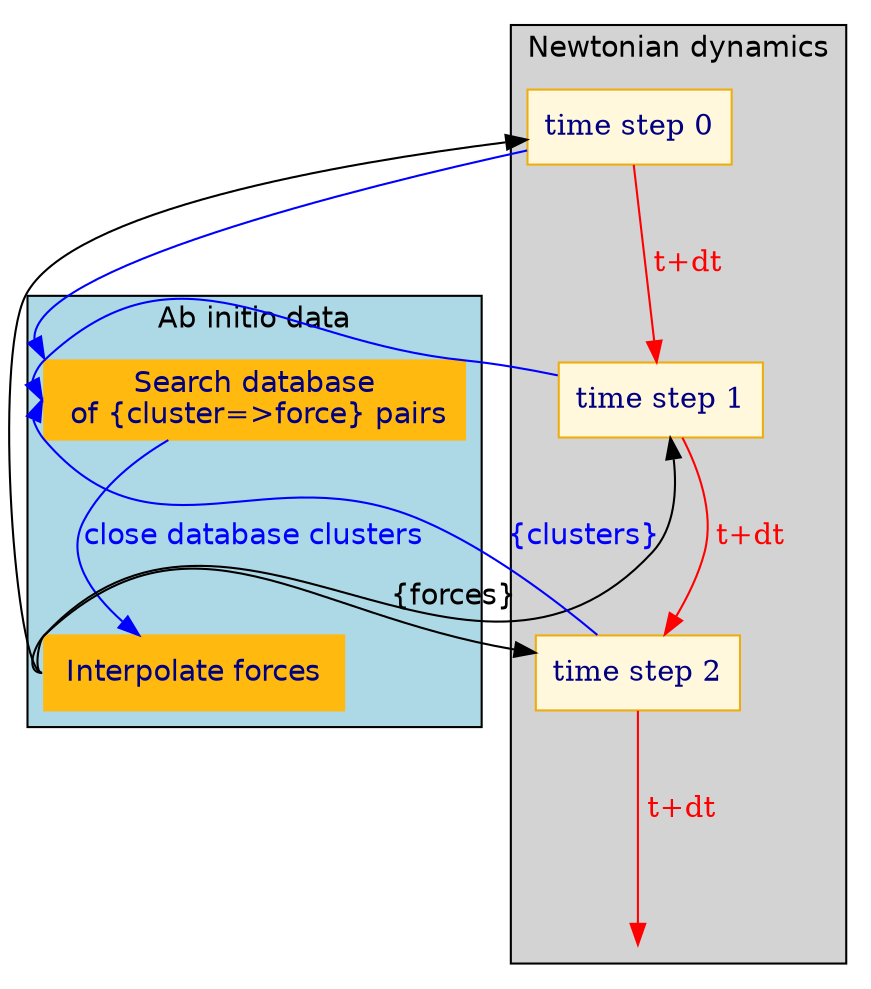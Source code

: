 digraph {

fontname=Helvetica
overlap=false;
ranksep=equally;
rankdir=TB;

subgraph clusterDB {
  label="Ab initio data";
  fontname=Helvetica
  style=filled
  fillcolor=lightblue
  DB [ 
    color=darkgoldenrod1,
      fontname=Helvetica
      fontcolor=navy,
      shape=box;
      style=filled;
      fill=darkgoldenrod1,
      width=2;
      height=0.5;
      label="Search database\n of {cluster=>force} pairs"];
  F [ 
    color=darkgoldenrod1,
      fontname=Helvetica
      fontcolor=navy,
      shape=box;
      style=filled;
      fill=darkgoldenrod1,
      width=2;
      height=0.5;
      label="Interpolate forces"];
  DB -> F [label="close database clusters", color=blue, fontcolor=blue, fontname=Helvetica]
}

subgraph clusterCMD {
  fontname=Helvetica
  label="Newtonian dynamics";
  style=filled
  fillcolor=lightgrey
  T0 [   color=darkgoldenrod2,
	       fontcolor=navy,
	       label="time step 0",
         style=filled
         fillcolor=cornsilk
	       shape=box];
  T1 [   color=darkgoldenrod2,
	       fontcolor=navy,
	       label="time step 1",
         style=filled
         fillcolor=cornsilk
	       shape=box];
  T2 [   color=darkgoldenrod2,
	       fontcolor=navy,
         style=filled
         fillcolor=cornsilk
	       label="time step 2",
	       shape=box];
  InvisEnd [fill=none, label="", shape=none, height=0];
}

  T0 -> DB [label="", color=blue, headport=nw, fontcolor=blue]
  F  -> T0 [label="", tailport=w]
  T1 -> DB [label="", color=blue, headport=w, fontcolor=blue]
  F  -> T1 [label="", tailport=w]
  T2 -> DB [label="   {clusters}", color=blue, headport=w, fontcolor=blue, fontname=Helvetica]
  F  -> T2 [label="   {forces}", tailport=w, fontname=Helvetica]

  T0 -> T1 [label=" t+dt", color=red, fontcolor=red]
  T1 -> T2 [label=" t+dt", color=red, fontcolor=red]
  T2 -> InvisEnd [label=" t+dt", color=red, fontcolor=red]
}

